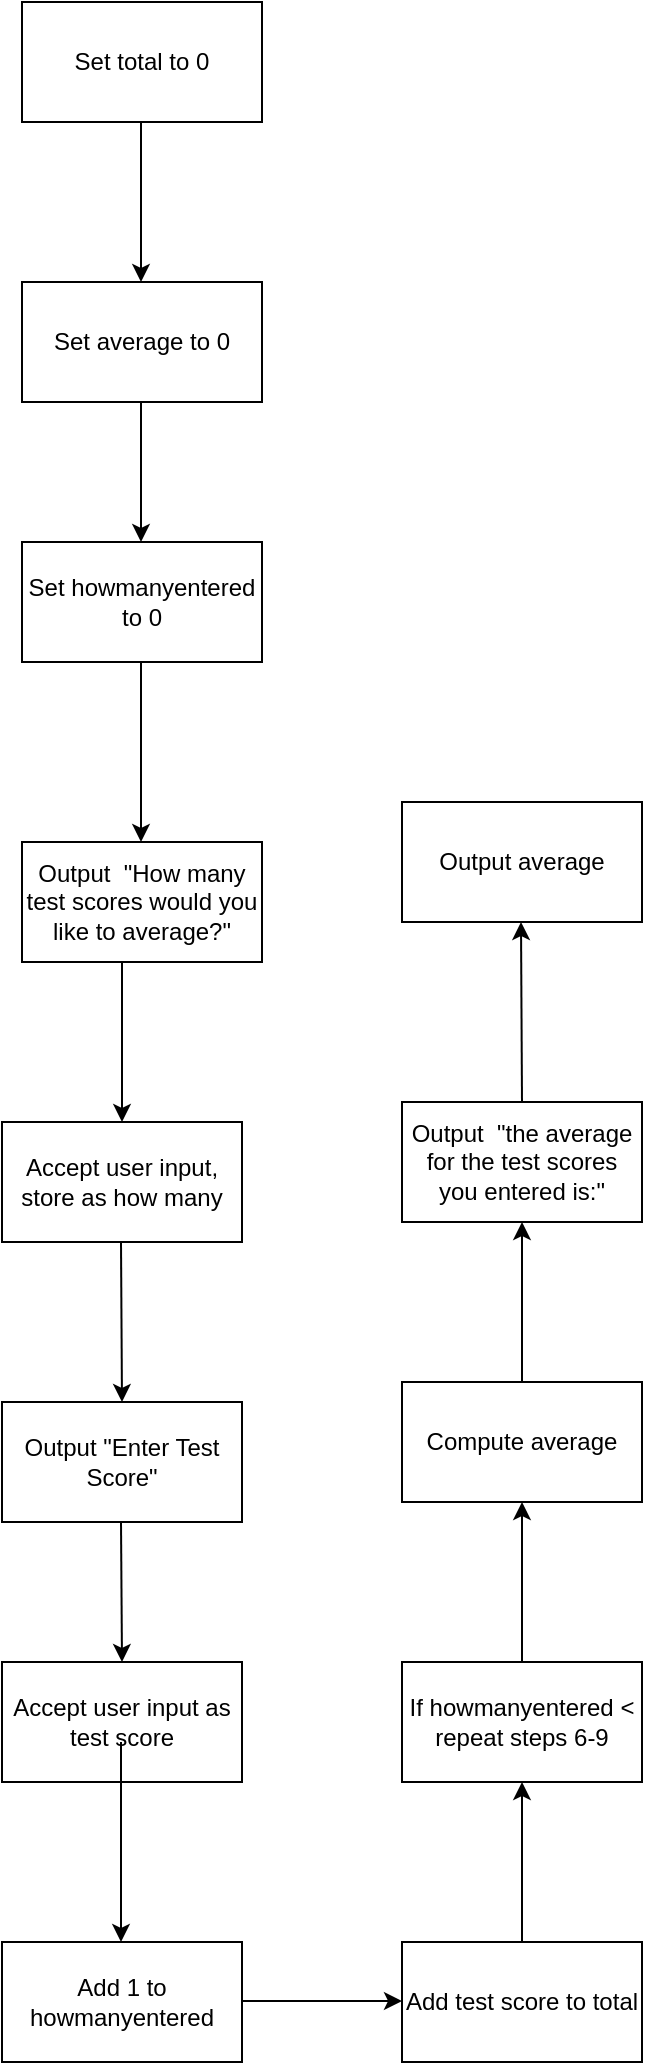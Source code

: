 <mxfile version="20.6.0" type="dropbox"><diagram id="C5RBs43oDa-KdzZeNtuy" name="Page-1"><mxGraphModel dx="944" dy="548" grid="1" gridSize="10" guides="1" tooltips="1" connect="1" arrows="1" fold="1" page="1" pageScale="1" pageWidth="827" pageHeight="1169" math="0" shadow="0"><root><mxCell id="WIyWlLk6GJQsqaUBKTNV-0"/><mxCell id="WIyWlLk6GJQsqaUBKTNV-1" parent="WIyWlLk6GJQsqaUBKTNV-0"/><mxCell id="_ybCzq-Xtg0vh7x98f0x-0" value="Set total to 0" style="rounded=0;whiteSpace=wrap;html=1;" vertex="1" parent="WIyWlLk6GJQsqaUBKTNV-1"><mxGeometry x="110" y="20" width="120" height="60" as="geometry"/></mxCell><mxCell id="_ybCzq-Xtg0vh7x98f0x-1" value="" style="endArrow=classic;html=1;rounded=0;" edge="1" parent="WIyWlLk6GJQsqaUBKTNV-1"><mxGeometry width="50" height="50" relative="1" as="geometry"><mxPoint x="169.5" y="80" as="sourcePoint"/><mxPoint x="169.5" y="160" as="targetPoint"/></mxGeometry></mxCell><mxCell id="_ybCzq-Xtg0vh7x98f0x-2" value="Set average to 0" style="rounded=0;whiteSpace=wrap;html=1;" vertex="1" parent="WIyWlLk6GJQsqaUBKTNV-1"><mxGeometry x="110" y="160" width="120" height="60" as="geometry"/></mxCell><mxCell id="_ybCzq-Xtg0vh7x98f0x-3" value="" style="endArrow=classic;html=1;rounded=0;" edge="1" parent="WIyWlLk6GJQsqaUBKTNV-1"><mxGeometry width="50" height="50" relative="1" as="geometry"><mxPoint x="169.5" y="220" as="sourcePoint"/><mxPoint x="169.5" y="290" as="targetPoint"/></mxGeometry></mxCell><mxCell id="_ybCzq-Xtg0vh7x98f0x-4" value="Set howmanyentered to 0" style="rounded=0;whiteSpace=wrap;html=1;" vertex="1" parent="WIyWlLk6GJQsqaUBKTNV-1"><mxGeometry x="110" y="290" width="120" height="60" as="geometry"/></mxCell><mxCell id="_ybCzq-Xtg0vh7x98f0x-5" value="" style="endArrow=classic;html=1;rounded=0;" edge="1" parent="WIyWlLk6GJQsqaUBKTNV-1"><mxGeometry width="50" height="50" relative="1" as="geometry"><mxPoint x="169.5" y="350" as="sourcePoint"/><mxPoint x="169.5" y="440" as="targetPoint"/></mxGeometry></mxCell><mxCell id="_ybCzq-Xtg0vh7x98f0x-6" value="Output &amp;nbsp;&quot;How many test scores would you like to average?&quot;" style="rounded=0;whiteSpace=wrap;html=1;" vertex="1" parent="WIyWlLk6GJQsqaUBKTNV-1"><mxGeometry x="110" y="440" width="120" height="60" as="geometry"/></mxCell><mxCell id="_ybCzq-Xtg0vh7x98f0x-7" value="" style="endArrow=classic;html=1;rounded=0;" edge="1" parent="WIyWlLk6GJQsqaUBKTNV-1"><mxGeometry width="50" height="50" relative="1" as="geometry"><mxPoint x="160" y="500" as="sourcePoint"/><mxPoint x="160" y="580" as="targetPoint"/></mxGeometry></mxCell><mxCell id="_ybCzq-Xtg0vh7x98f0x-8" value="Accept user input, store as how many" style="rounded=0;whiteSpace=wrap;html=1;" vertex="1" parent="WIyWlLk6GJQsqaUBKTNV-1"><mxGeometry x="100" y="580" width="120" height="60" as="geometry"/></mxCell><mxCell id="_ybCzq-Xtg0vh7x98f0x-9" value="" style="endArrow=classic;html=1;rounded=0;" edge="1" parent="WIyWlLk6GJQsqaUBKTNV-1"><mxGeometry width="50" height="50" relative="1" as="geometry"><mxPoint x="159.5" y="640" as="sourcePoint"/><mxPoint x="160" y="720" as="targetPoint"/></mxGeometry></mxCell><mxCell id="_ybCzq-Xtg0vh7x98f0x-10" value="Output &quot;Enter Test Score&quot;" style="rounded=0;whiteSpace=wrap;html=1;" vertex="1" parent="WIyWlLk6GJQsqaUBKTNV-1"><mxGeometry x="100" y="720" width="120" height="60" as="geometry"/></mxCell><mxCell id="_ybCzq-Xtg0vh7x98f0x-11" value="" style="endArrow=classic;html=1;rounded=0;" edge="1" parent="WIyWlLk6GJQsqaUBKTNV-1"><mxGeometry width="50" height="50" relative="1" as="geometry"><mxPoint x="159.5" y="780" as="sourcePoint"/><mxPoint x="160" y="850" as="targetPoint"/></mxGeometry></mxCell><mxCell id="_ybCzq-Xtg0vh7x98f0x-12" value="Accept user input as test score" style="rounded=0;whiteSpace=wrap;html=1;" vertex="1" parent="WIyWlLk6GJQsqaUBKTNV-1"><mxGeometry x="100" y="850" width="120" height="60" as="geometry"/></mxCell><mxCell id="_ybCzq-Xtg0vh7x98f0x-14" value="" style="endArrow=classic;html=1;rounded=0;" edge="1" parent="WIyWlLk6GJQsqaUBKTNV-1"><mxGeometry width="50" height="50" relative="1" as="geometry"><mxPoint x="159.5" y="890" as="sourcePoint"/><mxPoint x="159.5" y="990" as="targetPoint"/></mxGeometry></mxCell><mxCell id="_ybCzq-Xtg0vh7x98f0x-15" value="Add 1 to howmanyentered" style="rounded=0;whiteSpace=wrap;html=1;" vertex="1" parent="WIyWlLk6GJQsqaUBKTNV-1"><mxGeometry x="100" y="990" width="120" height="60" as="geometry"/></mxCell><mxCell id="_ybCzq-Xtg0vh7x98f0x-17" value="" style="endArrow=classic;html=1;rounded=0;" edge="1" parent="WIyWlLk6GJQsqaUBKTNV-1"><mxGeometry width="50" height="50" relative="1" as="geometry"><mxPoint x="220" y="1019.5" as="sourcePoint"/><mxPoint x="300" y="1019.5" as="targetPoint"/></mxGeometry></mxCell><mxCell id="_ybCzq-Xtg0vh7x98f0x-21" value="" style="edgeStyle=orthogonalEdgeStyle;rounded=0;orthogonalLoop=1;jettySize=auto;html=1;" edge="1" parent="WIyWlLk6GJQsqaUBKTNV-1" source="_ybCzq-Xtg0vh7x98f0x-18" target="_ybCzq-Xtg0vh7x98f0x-20"><mxGeometry relative="1" as="geometry"/></mxCell><mxCell id="_ybCzq-Xtg0vh7x98f0x-18" value="Add test score to total" style="rounded=0;whiteSpace=wrap;html=1;" vertex="1" parent="WIyWlLk6GJQsqaUBKTNV-1"><mxGeometry x="300" y="990" width="120" height="60" as="geometry"/></mxCell><mxCell id="_ybCzq-Xtg0vh7x98f0x-23" value="" style="edgeStyle=orthogonalEdgeStyle;rounded=0;orthogonalLoop=1;jettySize=auto;html=1;" edge="1" parent="WIyWlLk6GJQsqaUBKTNV-1" source="_ybCzq-Xtg0vh7x98f0x-20" target="_ybCzq-Xtg0vh7x98f0x-22"><mxGeometry relative="1" as="geometry"/></mxCell><mxCell id="_ybCzq-Xtg0vh7x98f0x-20" value="If howmanyentered &amp;lt; repeat steps 6-9" style="whiteSpace=wrap;html=1;rounded=0;" vertex="1" parent="WIyWlLk6GJQsqaUBKTNV-1"><mxGeometry x="300" y="850" width="120" height="60" as="geometry"/></mxCell><mxCell id="_ybCzq-Xtg0vh7x98f0x-25" value="" style="edgeStyle=orthogonalEdgeStyle;rounded=0;orthogonalLoop=1;jettySize=auto;html=1;" edge="1" parent="WIyWlLk6GJQsqaUBKTNV-1" source="_ybCzq-Xtg0vh7x98f0x-22" target="_ybCzq-Xtg0vh7x98f0x-24"><mxGeometry relative="1" as="geometry"/></mxCell><mxCell id="_ybCzq-Xtg0vh7x98f0x-22" value="Compute average" style="whiteSpace=wrap;html=1;rounded=0;" vertex="1" parent="WIyWlLk6GJQsqaUBKTNV-1"><mxGeometry x="300" y="710" width="120" height="60" as="geometry"/></mxCell><mxCell id="_ybCzq-Xtg0vh7x98f0x-24" value="Output &amp;nbsp;&quot;the average for the test scores you entered is:&quot;" style="whiteSpace=wrap;html=1;rounded=0;" vertex="1" parent="WIyWlLk6GJQsqaUBKTNV-1"><mxGeometry x="300" y="570" width="120" height="60" as="geometry"/></mxCell><mxCell id="_ybCzq-Xtg0vh7x98f0x-26" value="" style="endArrow=classic;html=1;rounded=0;exitX=0.5;exitY=0;exitDx=0;exitDy=0;" edge="1" parent="WIyWlLk6GJQsqaUBKTNV-1" source="_ybCzq-Xtg0vh7x98f0x-24"><mxGeometry width="50" height="50" relative="1" as="geometry"><mxPoint x="359.5" y="550" as="sourcePoint"/><mxPoint x="359.5" y="480" as="targetPoint"/></mxGeometry></mxCell><mxCell id="_ybCzq-Xtg0vh7x98f0x-27" value="Output average" style="rounded=0;whiteSpace=wrap;html=1;" vertex="1" parent="WIyWlLk6GJQsqaUBKTNV-1"><mxGeometry x="300" y="420" width="120" height="60" as="geometry"/></mxCell></root></mxGraphModel></diagram></mxfile>